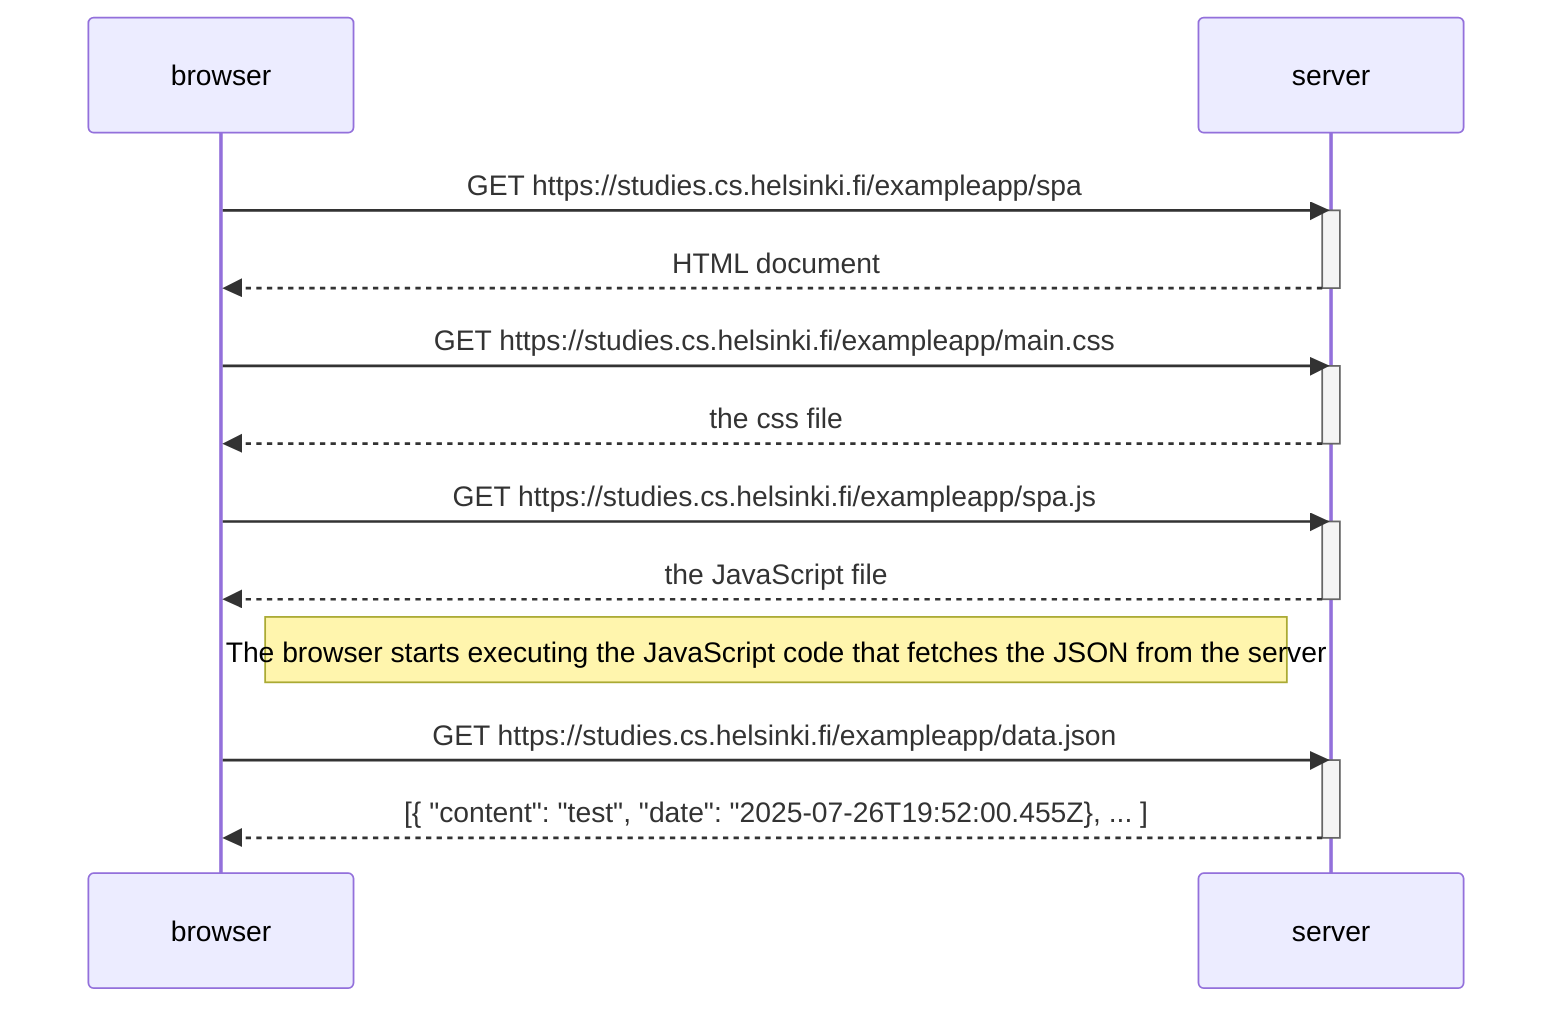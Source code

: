 sequenceDiagram
    participant browser
    participant server

    browser->>server: GET https://studies.cs.helsinki.fi/exampleapp/spa
    activate server
    server-->>browser: HTML document
    deactivate server

    browser->>server: GET https://studies.cs.helsinki.fi/exampleapp/main.css
    activate server
    server-->>browser: the css file
    deactivate server

    browser->>server: GET https://studies.cs.helsinki.fi/exampleapp/spa.js
    activate server
    server-->>browser: the JavaScript file
    deactivate server

    Note right of browser: The browser starts executing the JavaScript code that fetches the JSON from the server

  browser->>server: GET https://studies.cs.helsinki.fi/exampleapp/data.json
    activate server
    server-->>browser: [{ "content": "test", "date": "2025-07-26T19:52:00.455Z}, ... ]
    deactivate server